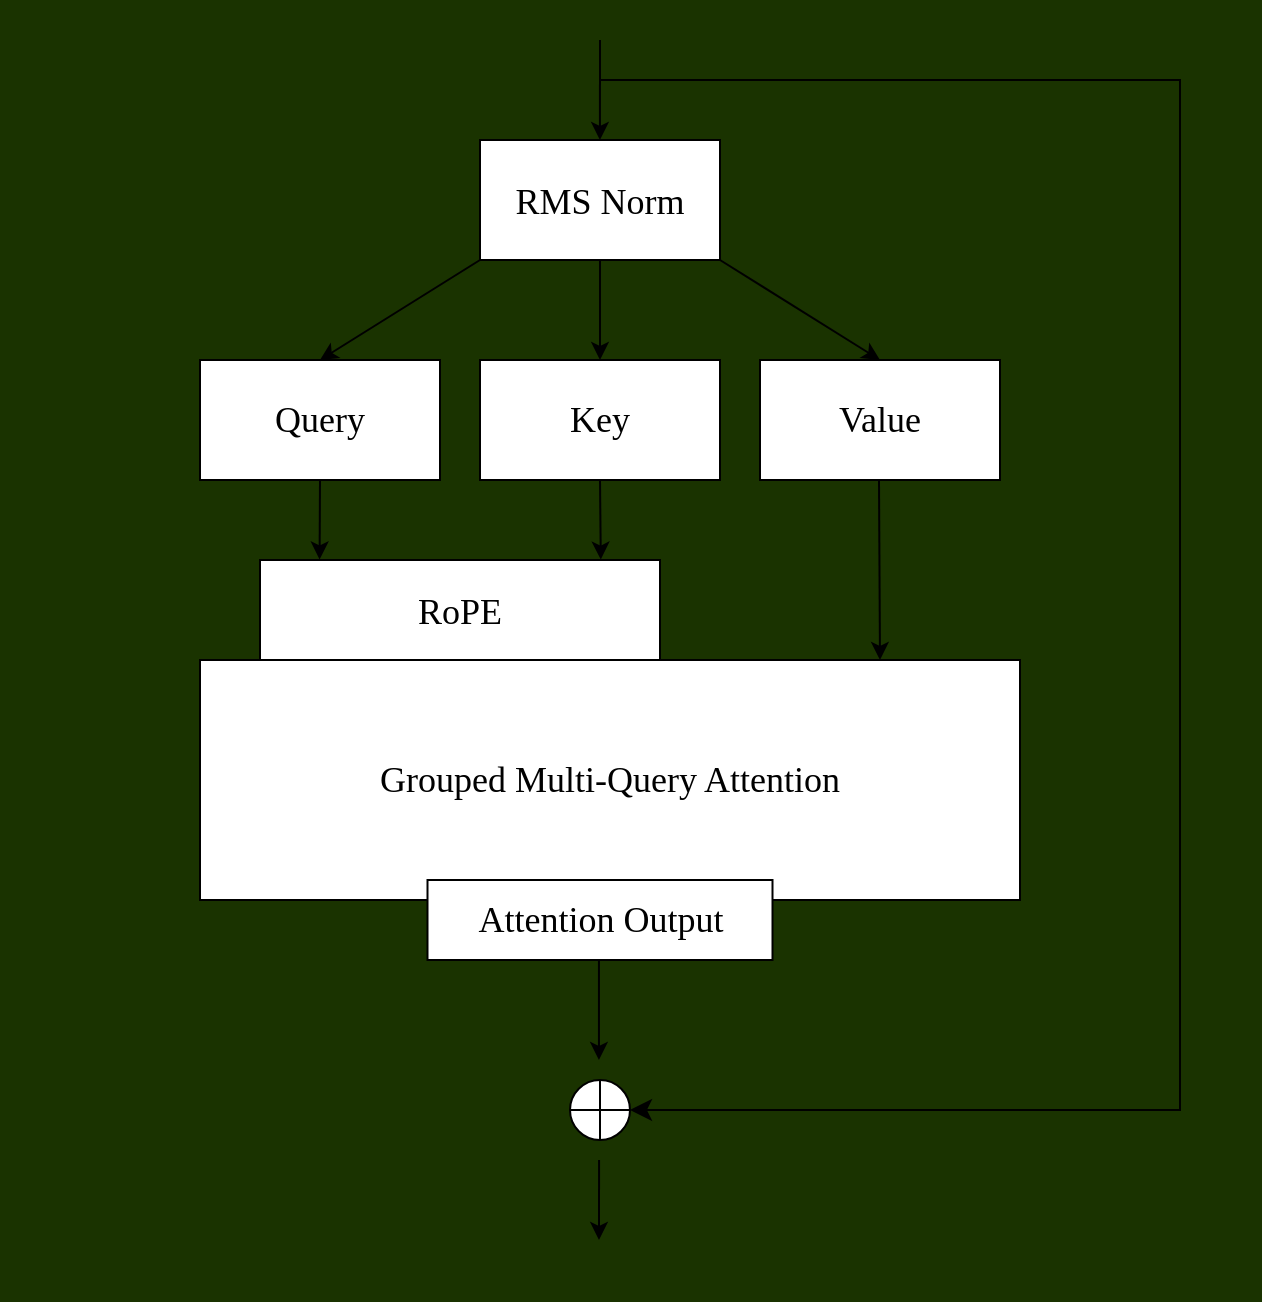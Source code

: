 <mxfile>
    <diagram id="2lrRG1NEH33ODM9h1Te8" name="Page-1">
        <mxGraphModel dx="1153" dy="815" grid="1" gridSize="10" guides="1" tooltips="1" connect="1" arrows="1" fold="1" page="1" pageScale="1" pageWidth="3300" pageHeight="4681" background="#1A3300" math="0" shadow="0">
            <root>
                <mxCell id="0"/>
                <mxCell id="1" value="Foreground" parent="0"/>
                <mxCell id="22" value="" style="rounded=0;whiteSpace=wrap;html=1;fillColor=none;strokeColor=none;" vertex="1" parent="1">
                    <mxGeometry x="120" y="180" width="630" height="650" as="geometry"/>
                </mxCell>
                <mxCell id="2" value="&lt;font style=&quot;font-size: 18px;&quot;&gt;RMS Norm&lt;/font&gt;" style="rounded=0;whiteSpace=wrap;html=1;hachureGap=4;fontFamily=Verdana;fontSize=20;" parent="1" vertex="1">
                    <mxGeometry x="360" y="250" width="120" height="60" as="geometry"/>
                </mxCell>
                <mxCell id="3" value="" style="endArrow=classic;html=1;fontFamily=Verdana;exitX=0;exitY=1;exitDx=0;exitDy=0;" parent="1" source="2" edge="1">
                    <mxGeometry width="50" height="50" relative="1" as="geometry">
                        <mxPoint x="360" y="280" as="sourcePoint"/>
                        <mxPoint x="280" y="360" as="targetPoint"/>
                    </mxGeometry>
                </mxCell>
                <mxCell id="4" value="" style="endArrow=classic;html=1;fontFamily=Verdana;exitX=1;exitY=1;exitDx=0;exitDy=0;" parent="1" source="2" edge="1">
                    <mxGeometry width="50" height="50" relative="1" as="geometry">
                        <mxPoint x="450" y="370" as="sourcePoint"/>
                        <mxPoint x="560" y="360" as="targetPoint"/>
                    </mxGeometry>
                </mxCell>
                <mxCell id="5" value="" style="endArrow=classic;html=1;fontFamily=Verdana;" parent="1" edge="1">
                    <mxGeometry width="50" height="50" relative="1" as="geometry">
                        <mxPoint x="420" y="310" as="sourcePoint"/>
                        <mxPoint x="420" y="360" as="targetPoint"/>
                    </mxGeometry>
                </mxCell>
                <mxCell id="6" value="&lt;font style=&quot;font-size: 18px;&quot;&gt;Key&lt;/font&gt;" style="rounded=0;whiteSpace=wrap;html=1;fontFamily=Verdana;" parent="1" vertex="1">
                    <mxGeometry x="360" y="360" width="120" height="60" as="geometry"/>
                </mxCell>
                <mxCell id="7" value="&lt;font style=&quot;font-size: 18px;&quot;&gt;Query&lt;/font&gt;" style="rounded=0;whiteSpace=wrap;html=1;fontFamily=Verdana;" parent="1" vertex="1">
                    <mxGeometry x="220" y="360" width="120" height="60" as="geometry"/>
                </mxCell>
                <mxCell id="8" value="&lt;font style=&quot;font-size: 18px;&quot;&gt;Value&lt;/font&gt;" style="rounded=0;whiteSpace=wrap;html=1;fontFamily=Verdana;" parent="1" vertex="1">
                    <mxGeometry x="500" y="360" width="120" height="60" as="geometry"/>
                </mxCell>
                <mxCell id="9" value="" style="endArrow=classic;html=1;fontFamily=Verdana;entryX=0.149;entryY=-0.005;entryDx=0;entryDy=0;entryPerimeter=0;" parent="1" edge="1" target="11">
                    <mxGeometry width="50" height="50" relative="1" as="geometry">
                        <mxPoint x="280" y="420" as="sourcePoint"/>
                        <mxPoint x="280" y="450" as="targetPoint"/>
                    </mxGeometry>
                </mxCell>
                <mxCell id="10" value="" style="endArrow=classic;html=1;fontFamily=Verdana;entryX=0.852;entryY=-0.004;entryDx=0;entryDy=0;entryPerimeter=0;exitX=0.5;exitY=1;exitDx=0;exitDy=0;" parent="1" edge="1" target="11" source="6">
                    <mxGeometry width="50" height="50" relative="1" as="geometry">
                        <mxPoint x="419.5" y="420" as="sourcePoint"/>
                        <mxPoint x="420" y="450" as="targetPoint"/>
                    </mxGeometry>
                </mxCell>
                <mxCell id="11" value="&lt;font style=&quot;font-size: 18px;&quot;&gt;RoPE&lt;/font&gt;" style="rounded=0;whiteSpace=wrap;html=1;hachureGap=4;fontFamily=Verdana;fontSize=20;" parent="1" vertex="1">
                    <mxGeometry x="250" y="460" width="200" height="50" as="geometry"/>
                </mxCell>
                <mxCell id="14" value="Grouped Multi-Query Attention" style="rounded=0;whiteSpace=wrap;html=1;fontFamily=Verdana;fontSize=18;" parent="1" vertex="1">
                    <mxGeometry x="220" y="510" width="410" height="120" as="geometry"/>
                </mxCell>
                <mxCell id="15" value="Attention Output" style="rounded=0;whiteSpace=wrap;html=1;fontFamily=Verdana;fontSize=18;" parent="1" vertex="1">
                    <mxGeometry x="333.75" y="620" width="172.5" height="40" as="geometry"/>
                </mxCell>
                <mxCell id="16" value="" style="endArrow=classic;html=1;fontFamily=Verdana;" parent="1" edge="1">
                    <mxGeometry width="50" height="50" relative="1" as="geometry">
                        <mxPoint x="559.5" y="420" as="sourcePoint"/>
                        <mxPoint x="560" y="510" as="targetPoint"/>
                    </mxGeometry>
                </mxCell>
                <mxCell id="17" value="" style="endArrow=classic;html=1;fontFamily=Verdana;" parent="1" edge="1">
                    <mxGeometry width="50" height="50" relative="1" as="geometry">
                        <mxPoint x="420" y="200" as="sourcePoint"/>
                        <mxPoint x="419.97" y="250" as="targetPoint"/>
                    </mxGeometry>
                </mxCell>
                <mxCell id="18" value="" style="endArrow=classic;html=1;fontFamily=Verdana;" parent="1" edge="1">
                    <mxGeometry width="50" height="50" relative="1" as="geometry">
                        <mxPoint x="419.47" y="660" as="sourcePoint"/>
                        <mxPoint x="419.47" y="710" as="targetPoint"/>
                    </mxGeometry>
                </mxCell>
                <mxCell id="19" value="" style="shape=orEllipse;perimeter=ellipsePerimeter;whiteSpace=wrap;html=1;backgroundOutline=1;" parent="1" vertex="1">
                    <mxGeometry x="405" y="720" width="30" height="30" as="geometry"/>
                </mxCell>
                <mxCell id="20" value="" style="endArrow=classic;html=1;fontFamily=Verdana;" parent="1" edge="1">
                    <mxGeometry width="50" height="50" relative="1" as="geometry">
                        <mxPoint x="419.53" y="760" as="sourcePoint"/>
                        <mxPoint x="419.5" y="800" as="targetPoint"/>
                    </mxGeometry>
                </mxCell>
                <mxCell id="21" value="" style="edgeStyle=segmentEdgeStyle;endArrow=classic;html=1;curved=0;rounded=0;endSize=8;startSize=8;entryX=1;entryY=0.5;entryDx=0;entryDy=0;" parent="1" target="19" edge="1">
                    <mxGeometry width="50" height="50" relative="1" as="geometry">
                        <mxPoint x="420" y="220" as="sourcePoint"/>
                        <mxPoint x="470" y="780" as="targetPoint"/>
                        <Array as="points">
                            <mxPoint x="710" y="220"/>
                            <mxPoint x="710" y="735"/>
                        </Array>
                    </mxGeometry>
                </mxCell>
            </root>
        </mxGraphModel>
    </diagram>
</mxfile>